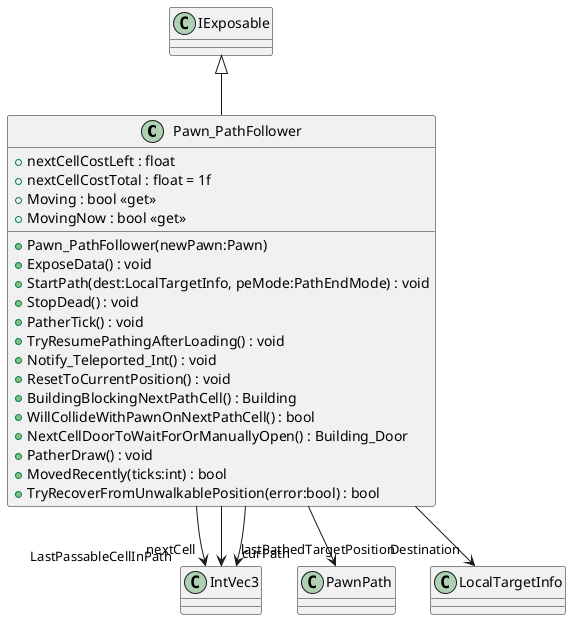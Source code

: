 @startuml
class Pawn_PathFollower {
    + nextCellCostLeft : float
    + nextCellCostTotal : float = 1f
    + Moving : bool <<get>>
    + MovingNow : bool <<get>>
    + Pawn_PathFollower(newPawn:Pawn)
    + ExposeData() : void
    + StartPath(dest:LocalTargetInfo, peMode:PathEndMode) : void
    + StopDead() : void
    + PatherTick() : void
    + TryResumePathingAfterLoading() : void
    + Notify_Teleported_Int() : void
    + ResetToCurrentPosition() : void
    + BuildingBlockingNextPathCell() : Building
    + WillCollideWithPawnOnNextPathCell() : bool
    + NextCellDoorToWaitForOrManuallyOpen() : Building_Door
    + PatherDraw() : void
    + MovedRecently(ticks:int) : bool
    + TryRecoverFromUnwalkablePosition(error:bool) : bool
}
IExposable <|-- Pawn_PathFollower
Pawn_PathFollower --> "nextCell" IntVec3
Pawn_PathFollower --> "curPath" PawnPath
Pawn_PathFollower --> "lastPathedTargetPosition" IntVec3
Pawn_PathFollower --> "Destination" LocalTargetInfo
Pawn_PathFollower --> "LastPassableCellInPath" IntVec3
@enduml

